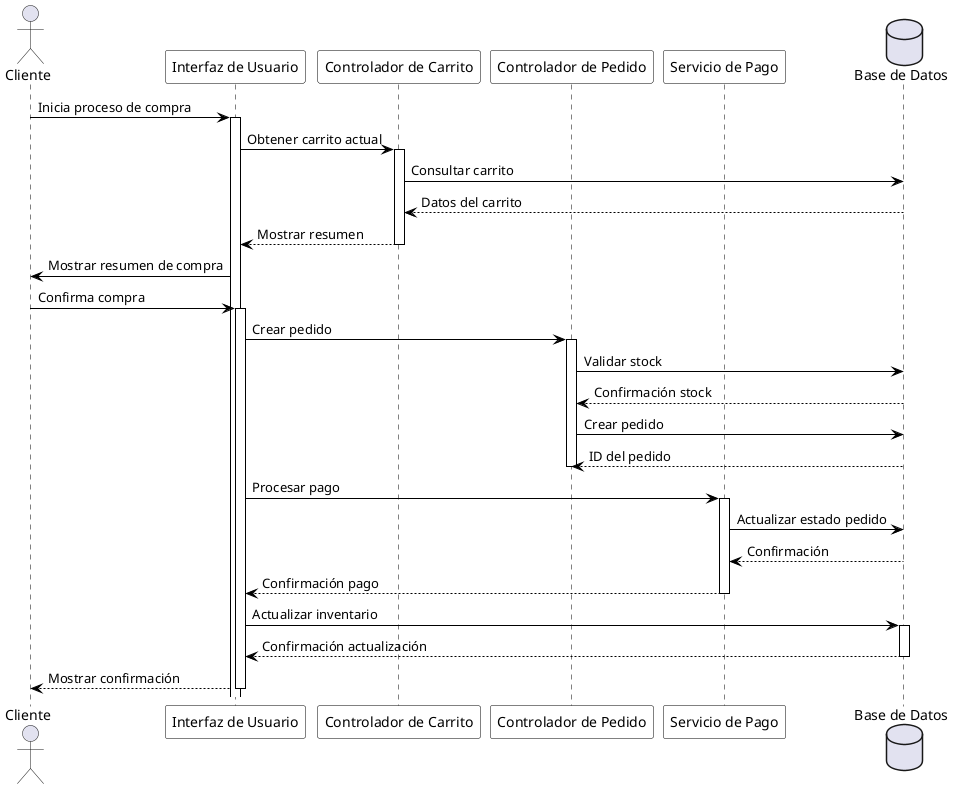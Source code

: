 @startuml

' Estilos
skinparam sequence {
    ArrowColor Black
    LifeLineBorderColor Black
    ParticipantBorderColor Black
    ParticipantBackgroundColor White
}

' Participantes
actor Cliente
participant "Interfaz de Usuario" as UI
participant "Controlador de Carrito" as CartController
participant "Controlador de Pedido" as OrderController
participant "Servicio de Pago" as PaymentService
database "Base de Datos" as DB

' Secuencia
Cliente -> UI: Inicia proceso de compra
activate UI

UI -> CartController: Obtener carrito actual
activate CartController
CartController -> DB: Consultar carrito
DB --> CartController: Datos del carrito
CartController --> UI: Mostrar resumen
deactivate CartController

UI -> Cliente: Mostrar resumen de compra
Cliente -> UI: Confirma compra
activate UI

UI -> OrderController: Crear pedido
activate OrderController
OrderController -> DB: Validar stock
DB --> OrderController: Confirmación stock
OrderController -> DB: Crear pedido
DB --> OrderController: ID del pedido
deactivate OrderController

UI -> PaymentService: Procesar pago
activate PaymentService
PaymentService -> DB: Actualizar estado pedido
DB --> PaymentService: Confirmación
PaymentService --> UI: Confirmación pago
deactivate PaymentService

UI -> DB: Actualizar inventario
activate DB
DB --> UI: Confirmación actualización
deactivate DB

UI --> Cliente: Mostrar confirmación
deactivate UI

@enduml 